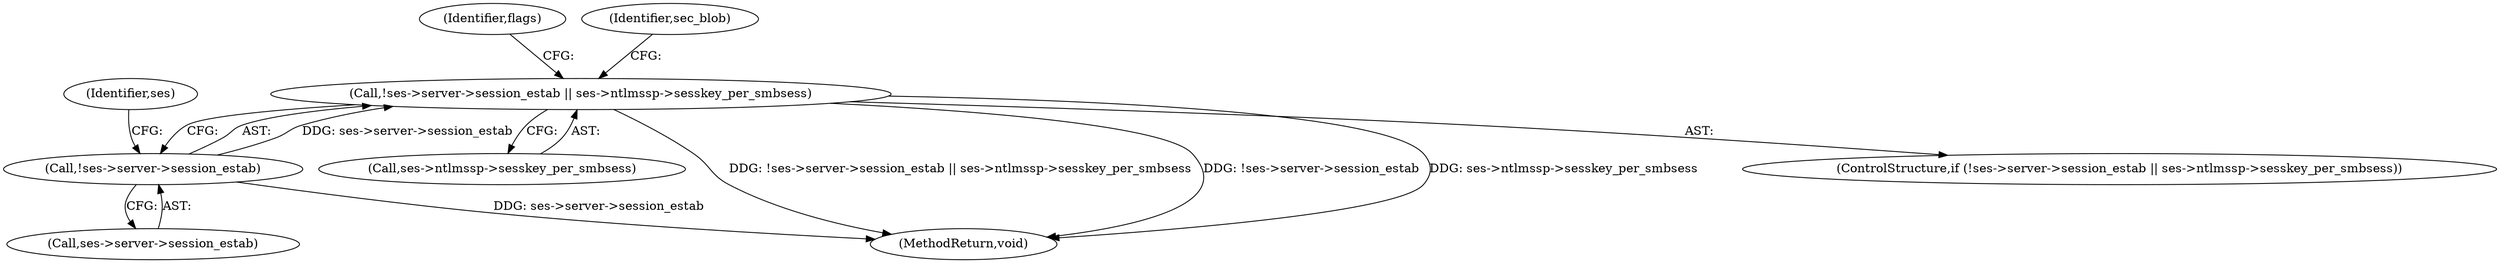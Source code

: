 digraph "0_linux_cabfb3680f78981d26c078a26e5c748531257ebb_0@pointer" {
"1000154" [label="(Call,!ses->server->session_estab || ses->ntlmssp->sesskey_per_smbsess)"];
"1000155" [label="(Call,!ses->server->session_estab)"];
"1000161" [label="(Call,ses->ntlmssp->sesskey_per_smbsess)"];
"1000156" [label="(Call,ses->server->session_estab)"];
"1000167" [label="(Identifier,flags)"];
"1000217" [label="(MethodReturn,void)"];
"1000155" [label="(Call,!ses->server->session_estab)"];
"1000153" [label="(ControlStructure,if (!ses->server->session_estab || ses->ntlmssp->sesskey_per_smbsess))"];
"1000171" [label="(Identifier,sec_blob)"];
"1000163" [label="(Identifier,ses)"];
"1000154" [label="(Call,!ses->server->session_estab || ses->ntlmssp->sesskey_per_smbsess)"];
"1000154" -> "1000153"  [label="AST: "];
"1000154" -> "1000155"  [label="CFG: "];
"1000154" -> "1000161"  [label="CFG: "];
"1000155" -> "1000154"  [label="AST: "];
"1000161" -> "1000154"  [label="AST: "];
"1000167" -> "1000154"  [label="CFG: "];
"1000171" -> "1000154"  [label="CFG: "];
"1000154" -> "1000217"  [label="DDG: !ses->server->session_estab || ses->ntlmssp->sesskey_per_smbsess"];
"1000154" -> "1000217"  [label="DDG: !ses->server->session_estab"];
"1000154" -> "1000217"  [label="DDG: ses->ntlmssp->sesskey_per_smbsess"];
"1000155" -> "1000154"  [label="DDG: ses->server->session_estab"];
"1000155" -> "1000156"  [label="CFG: "];
"1000156" -> "1000155"  [label="AST: "];
"1000163" -> "1000155"  [label="CFG: "];
"1000155" -> "1000217"  [label="DDG: ses->server->session_estab"];
}
